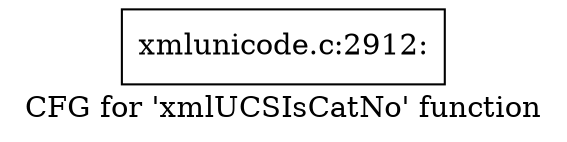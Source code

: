 digraph "CFG for 'xmlUCSIsCatNo' function" {
	label="CFG for 'xmlUCSIsCatNo' function";

	Node0x4ec4320 [shape=record,label="{xmlunicode.c:2912:}"];
}

